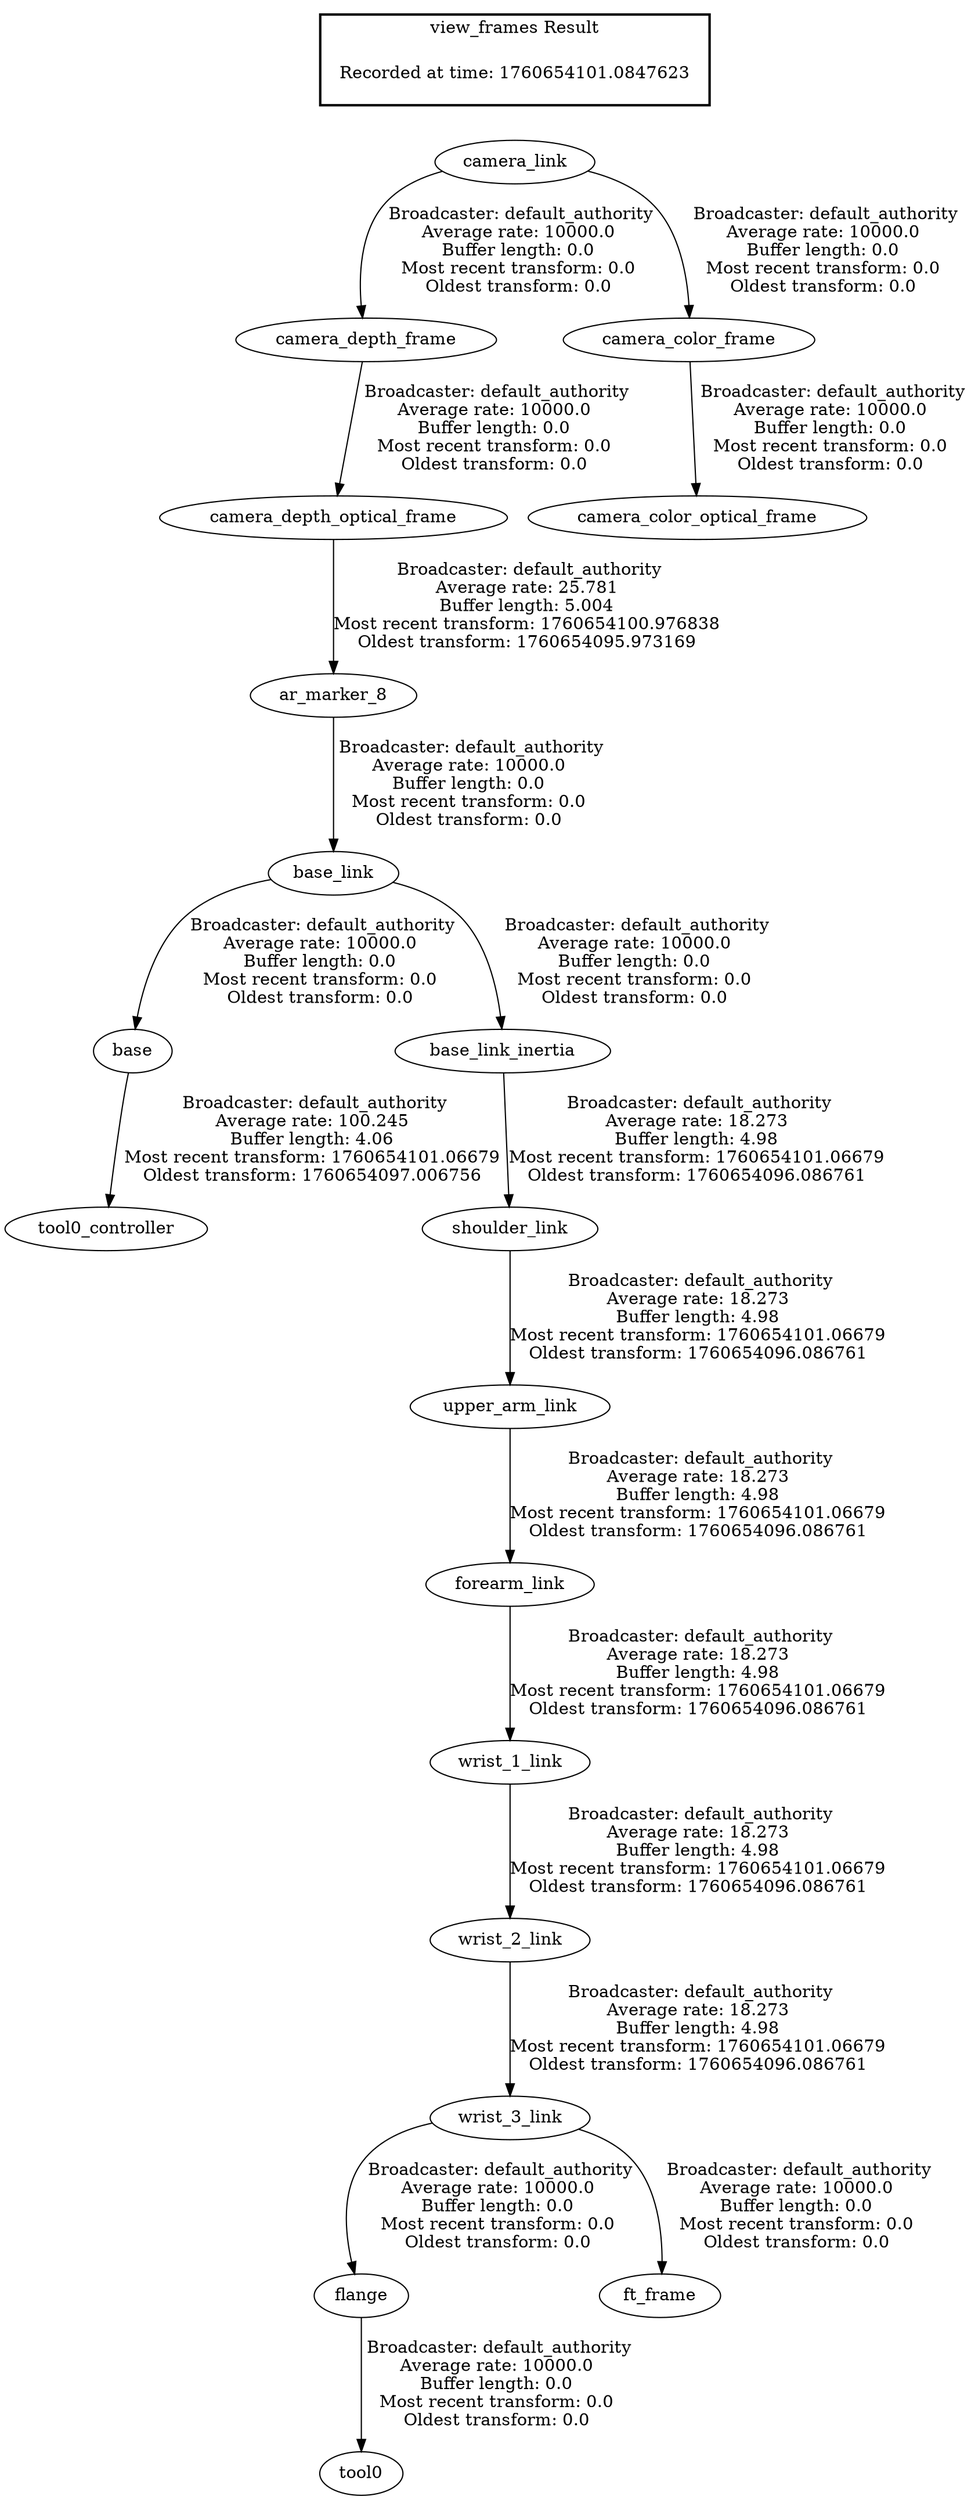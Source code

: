 digraph G {
"camera_depth_optical_frame" -> "ar_marker_8"[label=" Broadcaster: default_authority\nAverage rate: 25.781\nBuffer length: 5.004\nMost recent transform: 1760654100.976838\nOldest transform: 1760654095.973169\n"];
"camera_depth_frame" -> "camera_depth_optical_frame"[label=" Broadcaster: default_authority\nAverage rate: 10000.0\nBuffer length: 0.0\nMost recent transform: 0.0\nOldest transform: 0.0\n"];
"camera_link" -> "camera_depth_frame"[label=" Broadcaster: default_authority\nAverage rate: 10000.0\nBuffer length: 0.0\nMost recent transform: 0.0\nOldest transform: 0.0\n"];
"camera_link" -> "camera_color_frame"[label=" Broadcaster: default_authority\nAverage rate: 10000.0\nBuffer length: 0.0\nMost recent transform: 0.0\nOldest transform: 0.0\n"];
"camera_color_frame" -> "camera_color_optical_frame"[label=" Broadcaster: default_authority\nAverage rate: 10000.0\nBuffer length: 0.0\nMost recent transform: 0.0\nOldest transform: 0.0\n"];
"ar_marker_8" -> "base_link"[label=" Broadcaster: default_authority\nAverage rate: 10000.0\nBuffer length: 0.0\nMost recent transform: 0.0\nOldest transform: 0.0\n"];
"base_link" -> "base"[label=" Broadcaster: default_authority\nAverage rate: 10000.0\nBuffer length: 0.0\nMost recent transform: 0.0\nOldest transform: 0.0\n"];
"base_link" -> "base_link_inertia"[label=" Broadcaster: default_authority\nAverage rate: 10000.0\nBuffer length: 0.0\nMost recent transform: 0.0\nOldest transform: 0.0\n"];
"flange" -> "tool0"[label=" Broadcaster: default_authority\nAverage rate: 10000.0\nBuffer length: 0.0\nMost recent transform: 0.0\nOldest transform: 0.0\n"];
"wrist_3_link" -> "flange"[label=" Broadcaster: default_authority\nAverage rate: 10000.0\nBuffer length: 0.0\nMost recent transform: 0.0\nOldest transform: 0.0\n"];
"wrist_2_link" -> "wrist_3_link"[label=" Broadcaster: default_authority\nAverage rate: 18.273\nBuffer length: 4.98\nMost recent transform: 1760654101.06679\nOldest transform: 1760654096.086761\n"];
"wrist_3_link" -> "ft_frame"[label=" Broadcaster: default_authority\nAverage rate: 10000.0\nBuffer length: 0.0\nMost recent transform: 0.0\nOldest transform: 0.0\n"];
"upper_arm_link" -> "forearm_link"[label=" Broadcaster: default_authority\nAverage rate: 18.273\nBuffer length: 4.98\nMost recent transform: 1760654101.06679\nOldest transform: 1760654096.086761\n"];
"shoulder_link" -> "upper_arm_link"[label=" Broadcaster: default_authority\nAverage rate: 18.273\nBuffer length: 4.98\nMost recent transform: 1760654101.06679\nOldest transform: 1760654096.086761\n"];
"base_link_inertia" -> "shoulder_link"[label=" Broadcaster: default_authority\nAverage rate: 18.273\nBuffer length: 4.98\nMost recent transform: 1760654101.06679\nOldest transform: 1760654096.086761\n"];
"forearm_link" -> "wrist_1_link"[label=" Broadcaster: default_authority\nAverage rate: 18.273\nBuffer length: 4.98\nMost recent transform: 1760654101.06679\nOldest transform: 1760654096.086761\n"];
"wrist_1_link" -> "wrist_2_link"[label=" Broadcaster: default_authority\nAverage rate: 18.273\nBuffer length: 4.98\nMost recent transform: 1760654101.06679\nOldest transform: 1760654096.086761\n"];
"base" -> "tool0_controller"[label=" Broadcaster: default_authority\nAverage rate: 100.245\nBuffer length: 4.06\nMost recent transform: 1760654101.06679\nOldest transform: 1760654097.006756\n"];
edge [style=invis];
 subgraph cluster_legend { style=bold; color=black; label ="view_frames Result";
"Recorded at time: 1760654101.0847623"[ shape=plaintext ] ;
}->"camera_link";
}